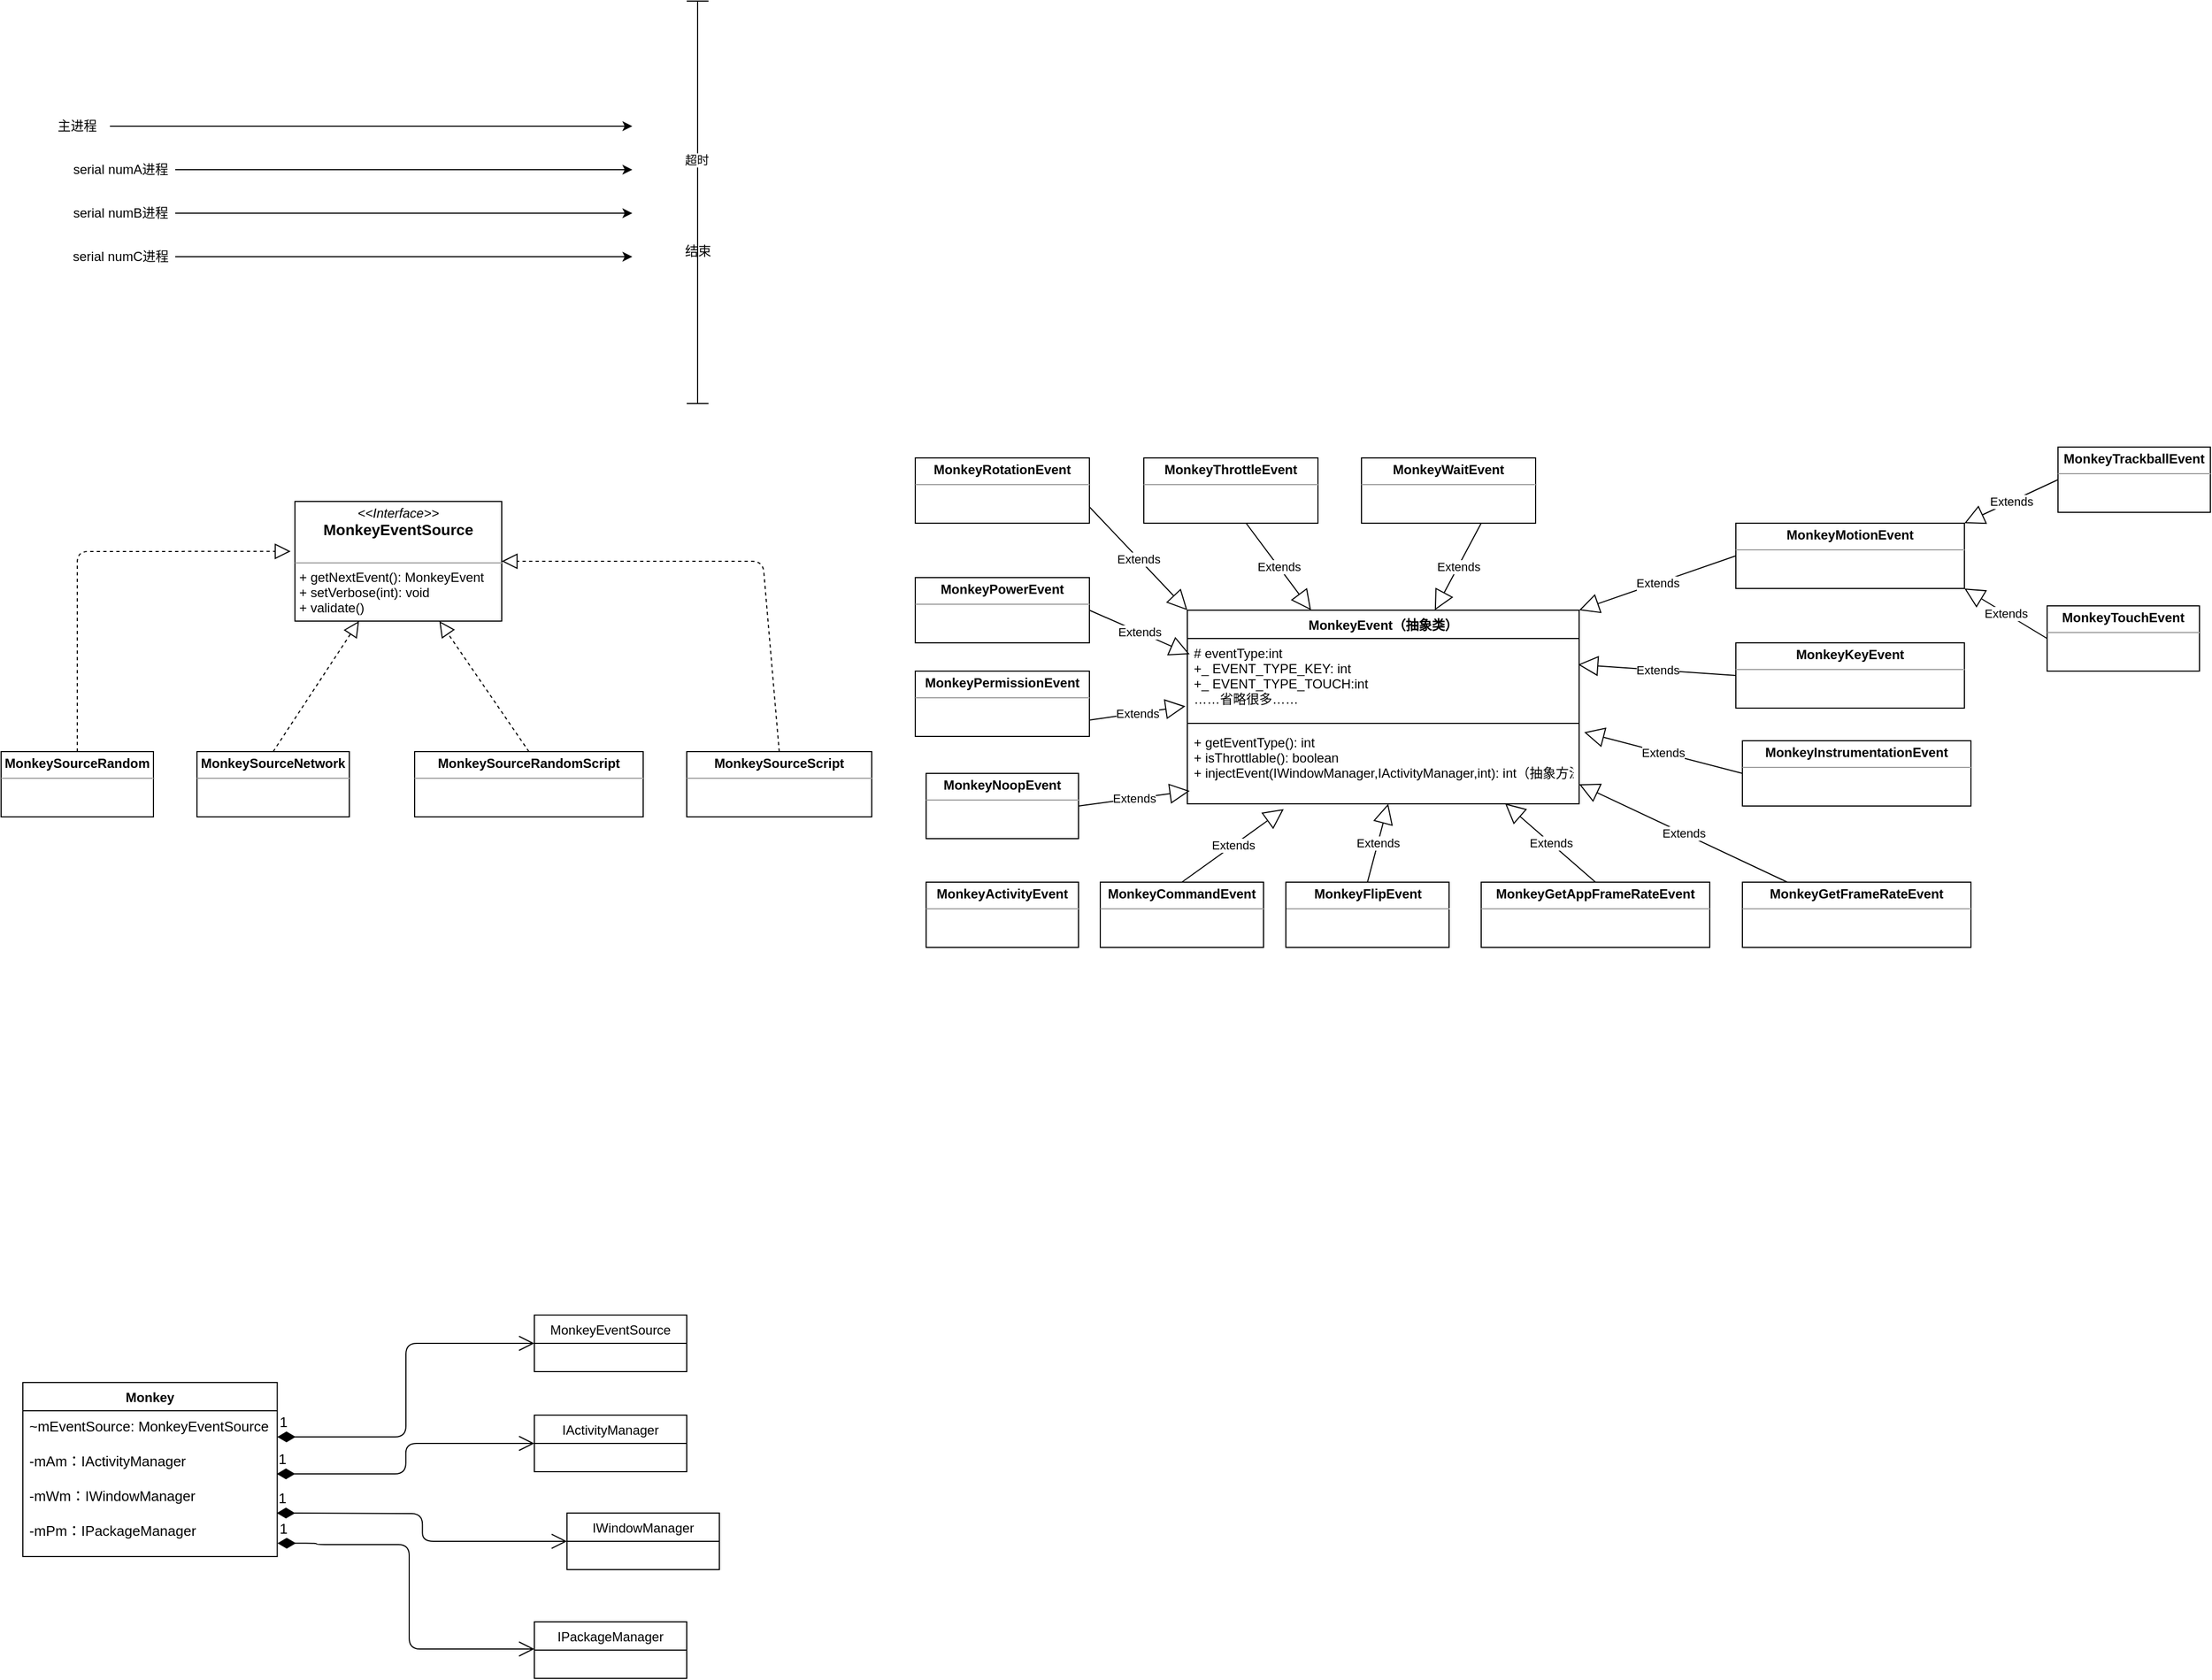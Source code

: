 <mxfile version="16.2.7" type="github">
  <diagram id="9hrWZ2OlY2vGvy5pUk7n" name="Page-1">
    <mxGraphModel dx="1138" dy="2828" grid="1" gridSize="10" guides="1" tooltips="1" connect="1" arrows="1" fold="1" page="1" pageScale="1" pageWidth="827" pageHeight="1169" math="0" shadow="0">
      <root>
        <mxCell id="0" />
        <mxCell id="1" parent="0" />
        <mxCell id="KLcH92BCnN7EI7pnvY39-1" value="Monkey" style="swimlane;fontStyle=1;align=center;verticalAlign=top;childLayout=stackLayout;horizontal=1;startSize=26;horizontalStack=0;resizeParent=1;resizeParentMax=0;resizeLast=0;collapsible=1;marginBottom=0;" parent="1" vertex="1">
          <mxGeometry x="80" y="10" width="233.75" height="160" as="geometry">
            <mxRectangle x="150" y="30" width="80" height="26" as="alternateBounds" />
          </mxGeometry>
        </mxCell>
        <mxCell id="KLcH92BCnN7EI7pnvY39-2" value="~mEventSource: MonkeyEventSource&#xa;&#xa;-mAm：IActivityManager&#xa;&#xa;-mWm：IWindowManager&#xa;&#xa;-mPm：IPackageManager&#xa;" style="text;strokeColor=none;fillColor=none;align=left;verticalAlign=top;spacingLeft=4;spacingRight=4;overflow=hidden;rotatable=0;points=[[0,0.5],[1,0.5]];portConstraint=eastwest;fontSize=13;" parent="KLcH92BCnN7EI7pnvY39-1" vertex="1">
          <mxGeometry y="26" width="233.75" height="134" as="geometry" />
        </mxCell>
        <mxCell id="KLcH92BCnN7EI7pnvY39-5" value="MonkeyEventSource" style="swimlane;fontStyle=0;childLayout=stackLayout;horizontal=1;startSize=26;fillColor=none;horizontalStack=0;resizeParent=1;resizeParentMax=0;resizeLast=0;collapsible=1;marginBottom=0;" parent="1" vertex="1">
          <mxGeometry x="550" y="-52" width="140" height="52" as="geometry">
            <mxRectangle x="471" y="59" width="140" height="26" as="alternateBounds" />
          </mxGeometry>
        </mxCell>
        <mxCell id="KLcH92BCnN7EI7pnvY39-32" value="IActivityManager" style="swimlane;fontStyle=0;childLayout=stackLayout;horizontal=1;startSize=26;fillColor=none;horizontalStack=0;resizeParent=1;resizeParentMax=0;resizeLast=0;collapsible=1;marginBottom=0;" parent="1" vertex="1">
          <mxGeometry x="550" y="40" width="140" height="52" as="geometry">
            <mxRectangle x="471" y="59" width="140" height="26" as="alternateBounds" />
          </mxGeometry>
        </mxCell>
        <mxCell id="KLcH92BCnN7EI7pnvY39-34" value="IWindowManager" style="swimlane;fontStyle=0;childLayout=stackLayout;horizontal=1;startSize=26;fillColor=none;horizontalStack=0;resizeParent=1;resizeParentMax=0;resizeLast=0;collapsible=1;marginBottom=0;" parent="1" vertex="1">
          <mxGeometry x="580" y="130" width="140" height="52" as="geometry">
            <mxRectangle x="471" y="59" width="140" height="26" as="alternateBounds" />
          </mxGeometry>
        </mxCell>
        <mxCell id="KLcH92BCnN7EI7pnvY39-36" value="IPackageManager" style="swimlane;fontStyle=0;childLayout=stackLayout;horizontal=1;startSize=26;fillColor=none;horizontalStack=0;resizeParent=1;resizeParentMax=0;resizeLast=0;collapsible=1;marginBottom=0;" parent="1" vertex="1">
          <mxGeometry x="550" y="230" width="140" height="52" as="geometry">
            <mxRectangle x="471" y="59" width="140" height="26" as="alternateBounds" />
          </mxGeometry>
        </mxCell>
        <mxCell id="KLcH92BCnN7EI7pnvY39-57" value="1" style="endArrow=open;html=1;endSize=12;startArrow=diamondThin;startSize=14;startFill=1;edgeStyle=orthogonalEdgeStyle;align=left;verticalAlign=bottom;fontSize=13;entryX=0;entryY=0.5;entryDx=0;entryDy=0;" parent="1" target="KLcH92BCnN7EI7pnvY39-5" edge="1">
          <mxGeometry x="-1" y="3" relative="1" as="geometry">
            <mxPoint x="313.75" y="60" as="sourcePoint" />
            <mxPoint x="473.75" y="60" as="targetPoint" />
            <Array as="points">
              <mxPoint x="432" y="60" />
              <mxPoint x="432" y="-26" />
            </Array>
          </mxGeometry>
        </mxCell>
        <mxCell id="KLcH92BCnN7EI7pnvY39-58" value="1" style="endArrow=open;html=1;endSize=12;startArrow=diamondThin;startSize=14;startFill=1;edgeStyle=orthogonalEdgeStyle;align=left;verticalAlign=bottom;fontSize=13;exitX=0.998;exitY=0.433;exitDx=0;exitDy=0;exitPerimeter=0;entryX=0;entryY=0.5;entryDx=0;entryDy=0;" parent="1" source="KLcH92BCnN7EI7pnvY39-2" target="KLcH92BCnN7EI7pnvY39-32" edge="1">
          <mxGeometry x="-1" y="3" relative="1" as="geometry">
            <mxPoint x="320" y="90" as="sourcePoint" />
            <mxPoint x="480" y="90" as="targetPoint" />
          </mxGeometry>
        </mxCell>
        <mxCell id="KLcH92BCnN7EI7pnvY39-60" value="1" style="endArrow=open;html=1;endSize=12;startArrow=diamondThin;startSize=14;startFill=1;edgeStyle=orthogonalEdgeStyle;align=left;verticalAlign=bottom;fontSize=13;exitX=0.998;exitY=0.433;exitDx=0;exitDy=0;exitPerimeter=0;entryX=0;entryY=0.5;entryDx=0;entryDy=0;" parent="1" target="KLcH92BCnN7EI7pnvY39-34" edge="1">
          <mxGeometry x="-1" y="3" relative="1" as="geometry">
            <mxPoint x="313.283" y="130.002" as="sourcePoint" />
            <mxPoint x="550" y="101.98" as="targetPoint" />
          </mxGeometry>
        </mxCell>
        <mxCell id="KLcH92BCnN7EI7pnvY39-61" value="1" style="endArrow=open;html=1;endSize=12;startArrow=diamondThin;startSize=14;startFill=1;edgeStyle=orthogonalEdgeStyle;align=left;verticalAlign=bottom;fontSize=13;entryX=0;entryY=0.5;entryDx=0;entryDy=0;exitX=1.001;exitY=0.916;exitDx=0;exitDy=0;exitPerimeter=0;" parent="1" edge="1">
          <mxGeometry x="-1" y="3" relative="1" as="geometry">
            <mxPoint x="313.984" y="157.744" as="sourcePoint" />
            <mxPoint x="550" y="255" as="targetPoint" />
            <Array as="points">
              <mxPoint x="350" y="158" />
              <mxPoint x="350" y="159" />
              <mxPoint x="435" y="159" />
              <mxPoint x="435" y="255" />
            </Array>
          </mxGeometry>
        </mxCell>
        <mxCell id="YMuANcOd0X8EwazFm_TY-2" value="&lt;p style=&quot;margin: 0px ; margin-top: 4px ; text-align: center&quot;&gt;&lt;i&gt;&amp;lt;&amp;lt;Interface&amp;gt;&amp;gt;&lt;/i&gt;&lt;br&gt;&lt;b&gt;&lt;font style=&quot;font-size: 14px&quot;&gt;MonkeyEventSource&lt;/font&gt;&lt;/b&gt;&lt;/p&gt;&lt;p style=&quot;margin: 0px ; margin-left: 4px&quot;&gt;&lt;br&gt;&lt;/p&gt;&lt;hr size=&quot;1&quot;&gt;&lt;p style=&quot;margin: 0px ; margin-left: 4px&quot;&gt;+ getNextEvent(): MonkeyEvent&lt;br&gt;+ setVerbose(int): void&lt;/p&gt;&lt;p style=&quot;margin: 0px ; margin-left: 4px&quot;&gt;+ validate()&lt;/p&gt;" style="verticalAlign=top;align=left;overflow=fill;fontSize=12;fontFamily=Helvetica;html=1;" parent="1" vertex="1">
          <mxGeometry x="330" y="-800" width="190" height="110" as="geometry" />
        </mxCell>
        <mxCell id="YMuANcOd0X8EwazFm_TY-3" value="&lt;p style=&quot;margin: 0px ; margin-top: 4px ; text-align: center&quot;&gt;&lt;b&gt;MonkeySourceRandom&lt;/b&gt;&lt;/p&gt;&lt;hr size=&quot;1&quot;&gt;&lt;div style=&quot;height: 2px&quot;&gt;&lt;/div&gt;" style="verticalAlign=top;align=left;overflow=fill;fontSize=12;fontFamily=Helvetica;html=1;" parent="1" vertex="1">
          <mxGeometry x="60" y="-570" width="140" height="60" as="geometry" />
        </mxCell>
        <mxCell id="YMuANcOd0X8EwazFm_TY-5" value="" style="endArrow=block;dashed=1;endFill=0;endSize=12;html=1;entryX=-0.021;entryY=0.417;entryDx=0;entryDy=0;entryPerimeter=0;exitX=0.5;exitY=0;exitDx=0;exitDy=0;" parent="1" source="YMuANcOd0X8EwazFm_TY-3" target="YMuANcOd0X8EwazFm_TY-2" edge="1">
          <mxGeometry width="160" relative="1" as="geometry">
            <mxPoint x="70" y="-660" as="sourcePoint" />
            <mxPoint x="230" y="-660" as="targetPoint" />
            <Array as="points">
              <mxPoint x="130" y="-754" />
            </Array>
          </mxGeometry>
        </mxCell>
        <mxCell id="YMuANcOd0X8EwazFm_TY-7" value="&lt;p style=&quot;margin: 0px ; margin-top: 4px ; text-align: center&quot;&gt;&lt;b&gt;MonkeySourceNetwork&lt;/b&gt;&lt;/p&gt;&lt;hr size=&quot;1&quot;&gt;&lt;div style=&quot;height: 2px&quot;&gt;&lt;/div&gt;" style="verticalAlign=top;align=left;overflow=fill;fontSize=12;fontFamily=Helvetica;html=1;" parent="1" vertex="1">
          <mxGeometry x="240" y="-570" width="140" height="60" as="geometry" />
        </mxCell>
        <mxCell id="YMuANcOd0X8EwazFm_TY-8" value="" style="endArrow=block;dashed=1;endFill=0;endSize=12;html=1;exitX=0.5;exitY=0;exitDx=0;exitDy=0;" parent="1" source="YMuANcOd0X8EwazFm_TY-7" target="YMuANcOd0X8EwazFm_TY-2" edge="1">
          <mxGeometry width="160" relative="1" as="geometry">
            <mxPoint x="340" y="-620" as="sourcePoint" />
            <mxPoint x="500" y="-620" as="targetPoint" />
          </mxGeometry>
        </mxCell>
        <mxCell id="YMuANcOd0X8EwazFm_TY-9" value="&lt;p style=&quot;margin: 0px ; margin-top: 4px ; text-align: center&quot;&gt;&lt;b&gt;MonkeySourceRandomScript&lt;/b&gt;&lt;/p&gt;&lt;hr size=&quot;1&quot;&gt;&lt;div style=&quot;height: 2px&quot;&gt;&lt;/div&gt;" style="verticalAlign=top;align=left;overflow=fill;fontSize=12;fontFamily=Helvetica;html=1;" parent="1" vertex="1">
          <mxGeometry x="440" y="-570" width="210" height="60" as="geometry" />
        </mxCell>
        <mxCell id="YMuANcOd0X8EwazFm_TY-10" value="" style="endArrow=block;dashed=1;endFill=0;endSize=12;html=1;exitX=0.5;exitY=0;exitDx=0;exitDy=0;" parent="1" source="YMuANcOd0X8EwazFm_TY-9" target="YMuANcOd0X8EwazFm_TY-2" edge="1">
          <mxGeometry width="160" relative="1" as="geometry">
            <mxPoint x="400" y="-570" as="sourcePoint" />
            <mxPoint x="460" y="-670" as="targetPoint" />
          </mxGeometry>
        </mxCell>
        <mxCell id="YMuANcOd0X8EwazFm_TY-14" value="&lt;p style=&quot;margin: 0px ; margin-top: 4px ; text-align: center&quot;&gt;&lt;b&gt;MonkeySourceScript&lt;/b&gt;&lt;/p&gt;&lt;hr size=&quot;1&quot;&gt;&lt;div style=&quot;height: 2px&quot;&gt;&lt;br&gt;&lt;/div&gt;" style="verticalAlign=top;align=left;overflow=fill;fontSize=12;fontFamily=Helvetica;html=1;" parent="1" vertex="1">
          <mxGeometry x="690" y="-570" width="170" height="60" as="geometry" />
        </mxCell>
        <mxCell id="YMuANcOd0X8EwazFm_TY-16" value="" style="endArrow=block;dashed=1;endFill=0;endSize=12;html=1;exitX=0.5;exitY=0;exitDx=0;exitDy=0;entryX=1;entryY=0.5;entryDx=0;entryDy=0;" parent="1" source="YMuANcOd0X8EwazFm_TY-14" target="YMuANcOd0X8EwazFm_TY-2" edge="1">
          <mxGeometry width="160" relative="1" as="geometry">
            <mxPoint x="772.29" y="-584" as="sourcePoint" />
            <mxPoint x="690.004" y="-704" as="targetPoint" />
            <Array as="points">
              <mxPoint x="760" y="-745" />
            </Array>
          </mxGeometry>
        </mxCell>
        <mxCell id="YMuANcOd0X8EwazFm_TY-17" value="MonkeyEvent（抽象类）" style="swimlane;fontStyle=1;align=center;verticalAlign=top;childLayout=stackLayout;horizontal=1;startSize=26;horizontalStack=0;resizeParent=1;resizeParentMax=0;resizeLast=0;collapsible=1;marginBottom=0;" parent="1" vertex="1">
          <mxGeometry x="1150" y="-700" width="360" height="178" as="geometry" />
        </mxCell>
        <mxCell id="YMuANcOd0X8EwazFm_TY-18" value="# eventType:int&#xa;+_ EVENT_TYPE_KEY: int&#xa;+_ EVENT_TYPE_TOUCH:int&#xa;……省略很多……&#xa;&#xa;" style="text;strokeColor=none;fillColor=none;align=left;verticalAlign=top;spacingLeft=4;spacingRight=4;overflow=hidden;rotatable=0;points=[[0,0.5],[1,0.5]];portConstraint=eastwest;" parent="YMuANcOd0X8EwazFm_TY-17" vertex="1">
          <mxGeometry y="26" width="360" height="74" as="geometry" />
        </mxCell>
        <mxCell id="YMuANcOd0X8EwazFm_TY-19" value="" style="line;strokeWidth=1;fillColor=none;align=left;verticalAlign=middle;spacingTop=-1;spacingLeft=3;spacingRight=3;rotatable=0;labelPosition=right;points=[];portConstraint=eastwest;" parent="YMuANcOd0X8EwazFm_TY-17" vertex="1">
          <mxGeometry y="100" width="360" height="8" as="geometry" />
        </mxCell>
        <mxCell id="YMuANcOd0X8EwazFm_TY-20" value="+ getEventType(): int&#xa;+ isThrottlable(): boolean&#xa;+ injectEvent(IWindowManager,IActivityManager,int): int（抽象方法）" style="text;strokeColor=none;fillColor=none;align=left;verticalAlign=top;spacingLeft=4;spacingRight=4;overflow=hidden;rotatable=0;points=[[0,0.5],[1,0.5]];portConstraint=eastwest;" parent="YMuANcOd0X8EwazFm_TY-17" vertex="1">
          <mxGeometry y="108" width="360" height="70" as="geometry" />
        </mxCell>
        <mxCell id="YMuANcOd0X8EwazFm_TY-21" value="&lt;p style=&quot;margin: 0px ; margin-top: 4px ; text-align: center&quot;&gt;&lt;b&gt;MonkeyActivityEvent&lt;/b&gt;&lt;/p&gt;&lt;hr size=&quot;1&quot;&gt;&lt;div style=&quot;height: 2px&quot;&gt;&lt;/div&gt;" style="verticalAlign=top;align=left;overflow=fill;fontSize=12;fontFamily=Helvetica;html=1;" parent="1" vertex="1">
          <mxGeometry x="910" y="-450" width="140" height="60" as="geometry" />
        </mxCell>
        <mxCell id="YMuANcOd0X8EwazFm_TY-23" value="&lt;p style=&quot;margin: 0px ; margin-top: 4px ; text-align: center&quot;&gt;&lt;b&gt;MonkeyCommandEvent&lt;/b&gt;&lt;/p&gt;&lt;hr size=&quot;1&quot;&gt;&lt;div style=&quot;height: 2px&quot;&gt;&lt;/div&gt;" style="verticalAlign=top;align=left;overflow=fill;fontSize=12;fontFamily=Helvetica;html=1;" parent="1" vertex="1">
          <mxGeometry x="1070" y="-450" width="150" height="60" as="geometry" />
        </mxCell>
        <mxCell id="YMuANcOd0X8EwazFm_TY-24" value="&lt;p style=&quot;margin: 0px ; margin-top: 4px ; text-align: center&quot;&gt;&lt;b&gt;MonkeyFlipEvent&lt;/b&gt;&lt;/p&gt;&lt;hr size=&quot;1&quot;&gt;&lt;div style=&quot;height: 2px&quot;&gt;&lt;/div&gt;" style="verticalAlign=top;align=left;overflow=fill;fontSize=12;fontFamily=Helvetica;html=1;" parent="1" vertex="1">
          <mxGeometry x="1240.5" y="-450" width="150" height="60" as="geometry" />
        </mxCell>
        <mxCell id="YMuANcOd0X8EwazFm_TY-25" value="&lt;p style=&quot;margin: 0px ; margin-top: 4px ; text-align: center&quot;&gt;&lt;b&gt;MonkeyGetAppFrameRateEvent&lt;/b&gt;&lt;/p&gt;&lt;hr size=&quot;1&quot;&gt;&lt;div style=&quot;height: 2px&quot;&gt;&lt;/div&gt;" style="verticalAlign=top;align=left;overflow=fill;fontSize=12;fontFamily=Helvetica;html=1;" parent="1" vertex="1">
          <mxGeometry x="1420" y="-450" width="210" height="60" as="geometry" />
        </mxCell>
        <mxCell id="YMuANcOd0X8EwazFm_TY-26" value="&lt;p style=&quot;margin: 0px ; margin-top: 4px ; text-align: center&quot;&gt;&lt;b&gt;MonkeyGetFrameRateEvent&lt;/b&gt;&lt;/p&gt;&lt;hr size=&quot;1&quot;&gt;&lt;div style=&quot;height: 2px&quot;&gt;&lt;/div&gt;" style="verticalAlign=top;align=left;overflow=fill;fontSize=12;fontFamily=Helvetica;html=1;" parent="1" vertex="1">
          <mxGeometry x="1660" y="-450" width="210" height="60" as="geometry" />
        </mxCell>
        <mxCell id="YMuANcOd0X8EwazFm_TY-27" value="&lt;p style=&quot;margin: 0px ; margin-top: 4px ; text-align: center&quot;&gt;&lt;b&gt;MonkeyInstrumentationEvent&lt;/b&gt;&lt;/p&gt;&lt;hr size=&quot;1&quot;&gt;&lt;div style=&quot;height: 2px&quot;&gt;&lt;/div&gt;" style="verticalAlign=top;align=left;overflow=fill;fontSize=12;fontFamily=Helvetica;html=1;" parent="1" vertex="1">
          <mxGeometry x="1660" y="-580" width="210" height="60" as="geometry" />
        </mxCell>
        <mxCell id="YMuANcOd0X8EwazFm_TY-28" value="&lt;p style=&quot;margin: 0px ; margin-top: 4px ; text-align: center&quot;&gt;&lt;b&gt;MonkeyKeyEvent&lt;/b&gt;&lt;/p&gt;&lt;hr size=&quot;1&quot;&gt;&lt;div style=&quot;height: 2px&quot;&gt;&lt;/div&gt;" style="verticalAlign=top;align=left;overflow=fill;fontSize=12;fontFamily=Helvetica;html=1;" parent="1" vertex="1">
          <mxGeometry x="1654" y="-670" width="210" height="60" as="geometry" />
        </mxCell>
        <mxCell id="YMuANcOd0X8EwazFm_TY-29" value="&lt;p style=&quot;margin: 0px ; margin-top: 4px ; text-align: center&quot;&gt;&lt;b&gt;MonkeyMotionEvent&lt;/b&gt;&lt;/p&gt;&lt;hr size=&quot;1&quot;&gt;&lt;div style=&quot;height: 2px&quot;&gt;&lt;/div&gt;" style="verticalAlign=top;align=left;overflow=fill;fontSize=12;fontFamily=Helvetica;html=1;" parent="1" vertex="1">
          <mxGeometry x="1654" y="-780" width="210" height="60" as="geometry" />
        </mxCell>
        <mxCell id="YMuANcOd0X8EwazFm_TY-30" value="&lt;p style=&quot;margin: 0px ; margin-top: 4px ; text-align: center&quot;&gt;&lt;b&gt;MonkeyNoopEvent&lt;/b&gt;&lt;/p&gt;&lt;hr size=&quot;1&quot;&gt;&lt;div style=&quot;height: 2px&quot;&gt;&lt;/div&gt;" style="verticalAlign=top;align=left;overflow=fill;fontSize=12;fontFamily=Helvetica;html=1;" parent="1" vertex="1">
          <mxGeometry x="910" y="-550" width="140" height="60" as="geometry" />
        </mxCell>
        <mxCell id="YMuANcOd0X8EwazFm_TY-31" value="&lt;p style=&quot;margin: 0px ; margin-top: 4px ; text-align: center&quot;&gt;&lt;b&gt;MonkeyPermissionEvent&lt;/b&gt;&lt;/p&gt;&lt;hr size=&quot;1&quot;&gt;&lt;div style=&quot;height: 2px&quot;&gt;&lt;/div&gt;" style="verticalAlign=top;align=left;overflow=fill;fontSize=12;fontFamily=Helvetica;html=1;" parent="1" vertex="1">
          <mxGeometry x="900" y="-644" width="160" height="60" as="geometry" />
        </mxCell>
        <mxCell id="YMuANcOd0X8EwazFm_TY-32" value="&lt;p style=&quot;margin: 0px ; margin-top: 4px ; text-align: center&quot;&gt;&lt;b&gt;MonkeyPowerEvent&lt;/b&gt;&lt;/p&gt;&lt;hr size=&quot;1&quot;&gt;&lt;div style=&quot;height: 2px&quot;&gt;&lt;/div&gt;" style="verticalAlign=top;align=left;overflow=fill;fontSize=12;fontFamily=Helvetica;html=1;" parent="1" vertex="1">
          <mxGeometry x="900" y="-730" width="160" height="60" as="geometry" />
        </mxCell>
        <mxCell id="YMuANcOd0X8EwazFm_TY-34" value="&lt;p style=&quot;margin: 0px ; margin-top: 4px ; text-align: center&quot;&gt;&lt;b&gt;MonkeyRotationEvent&lt;/b&gt;&lt;/p&gt;&lt;hr size=&quot;1&quot;&gt;&lt;div style=&quot;height: 2px&quot;&gt;&lt;/div&gt;" style="verticalAlign=top;align=left;overflow=fill;fontSize=12;fontFamily=Helvetica;html=1;" parent="1" vertex="1">
          <mxGeometry x="900" y="-840" width="160" height="60" as="geometry" />
        </mxCell>
        <mxCell id="YMuANcOd0X8EwazFm_TY-35" value="&lt;p style=&quot;margin: 0px ; margin-top: 4px ; text-align: center&quot;&gt;&lt;b&gt;MonkeyThrottleEvent&lt;/b&gt;&lt;/p&gt;&lt;hr size=&quot;1&quot;&gt;&lt;div style=&quot;height: 2px&quot;&gt;&lt;/div&gt;" style="verticalAlign=top;align=left;overflow=fill;fontSize=12;fontFamily=Helvetica;html=1;" parent="1" vertex="1">
          <mxGeometry x="1110" y="-840" width="160" height="60" as="geometry" />
        </mxCell>
        <mxCell id="YMuANcOd0X8EwazFm_TY-36" value="&lt;p style=&quot;margin: 0px ; margin-top: 4px ; text-align: center&quot;&gt;&lt;b&gt;MonkeyTouchEvent&lt;/b&gt;&lt;/p&gt;&lt;hr size=&quot;1&quot;&gt;&lt;div style=&quot;height: 2px&quot;&gt;&lt;/div&gt;" style="verticalAlign=top;align=left;overflow=fill;fontSize=12;fontFamily=Helvetica;html=1;" parent="1" vertex="1">
          <mxGeometry x="1940" y="-704" width="140" height="60" as="geometry" />
        </mxCell>
        <mxCell id="YMuANcOd0X8EwazFm_TY-37" value="&lt;p style=&quot;margin: 0px ; margin-top: 4px ; text-align: center&quot;&gt;&lt;b&gt;MonkeyTrackballEvent&lt;/b&gt;&lt;/p&gt;&lt;hr size=&quot;1&quot;&gt;&lt;div style=&quot;height: 2px&quot;&gt;&lt;/div&gt;" style="verticalAlign=top;align=left;overflow=fill;fontSize=12;fontFamily=Helvetica;html=1;" parent="1" vertex="1">
          <mxGeometry x="1950" y="-850" width="140" height="60" as="geometry" />
        </mxCell>
        <mxCell id="YMuANcOd0X8EwazFm_TY-38" value="&lt;p style=&quot;margin: 0px ; margin-top: 4px ; text-align: center&quot;&gt;&lt;b&gt;MonkeyWaitEvent&lt;/b&gt;&lt;/p&gt;&lt;hr size=&quot;1&quot;&gt;&lt;div style=&quot;height: 2px&quot;&gt;&lt;/div&gt;" style="verticalAlign=top;align=left;overflow=fill;fontSize=12;fontFamily=Helvetica;html=1;" parent="1" vertex="1">
          <mxGeometry x="1310" y="-840" width="160" height="60" as="geometry" />
        </mxCell>
        <mxCell id="YMuANcOd0X8EwazFm_TY-40" value="Extends" style="endArrow=block;endSize=16;endFill=0;html=1;entryX=0.246;entryY=1.069;entryDx=0;entryDy=0;entryPerimeter=0;exitX=0.5;exitY=0;exitDx=0;exitDy=0;" parent="1" source="YMuANcOd0X8EwazFm_TY-23" target="YMuANcOd0X8EwazFm_TY-20" edge="1">
          <mxGeometry width="160" relative="1" as="geometry">
            <mxPoint x="1090" y="-480" as="sourcePoint" />
            <mxPoint x="1250" y="-480" as="targetPoint" />
          </mxGeometry>
        </mxCell>
        <mxCell id="YMuANcOd0X8EwazFm_TY-42" value="Extends" style="endArrow=block;endSize=16;endFill=0;html=1;entryX=0.246;entryY=1.069;entryDx=0;entryDy=0;entryPerimeter=0;exitX=0.5;exitY=0;exitDx=0;exitDy=0;" parent="1" source="YMuANcOd0X8EwazFm_TY-24" edge="1">
          <mxGeometry width="160" relative="1" as="geometry">
            <mxPoint x="1241" y="-454.83" as="sourcePoint" />
            <mxPoint x="1334.56" y="-522.0" as="targetPoint" />
          </mxGeometry>
        </mxCell>
        <mxCell id="YMuANcOd0X8EwazFm_TY-43" value="Extends" style="endArrow=block;endSize=16;endFill=0;html=1;exitX=0.5;exitY=0;exitDx=0;exitDy=0;entryX=0.811;entryY=0.995;entryDx=0;entryDy=0;entryPerimeter=0;" parent="1" source="YMuANcOd0X8EwazFm_TY-25" target="YMuANcOd0X8EwazFm_TY-20" edge="1">
          <mxGeometry width="160" relative="1" as="geometry">
            <mxPoint x="1400" y="-454.83" as="sourcePoint" />
            <mxPoint x="1470" y="-500" as="targetPoint" />
          </mxGeometry>
        </mxCell>
        <mxCell id="YMuANcOd0X8EwazFm_TY-44" style="edgeStyle=orthogonalEdgeStyle;rounded=0;orthogonalLoop=1;jettySize=auto;html=1;exitX=0.5;exitY=1;exitDx=0;exitDy=0;" parent="1" source="YMuANcOd0X8EwazFm_TY-28" target="YMuANcOd0X8EwazFm_TY-28" edge="1">
          <mxGeometry relative="1" as="geometry" />
        </mxCell>
        <mxCell id="YMuANcOd0X8EwazFm_TY-45" value="Extends" style="endArrow=block;endSize=16;endFill=0;html=1;entryX=0.811;entryY=0.995;entryDx=0;entryDy=0;entryPerimeter=0;" parent="1" source="YMuANcOd0X8EwazFm_TY-26" edge="1">
          <mxGeometry width="160" relative="1" as="geometry">
            <mxPoint x="1593.04" y="-467.65" as="sourcePoint" />
            <mxPoint x="1510.0" y="-540.0" as="targetPoint" />
          </mxGeometry>
        </mxCell>
        <mxCell id="YMuANcOd0X8EwazFm_TY-46" value="Extends" style="endArrow=block;endSize=16;endFill=0;html=1;exitX=0;exitY=0.5;exitDx=0;exitDy=0;entryX=1.013;entryY=0.06;entryDx=0;entryDy=0;entryPerimeter=0;" parent="1" source="YMuANcOd0X8EwazFm_TY-27" target="YMuANcOd0X8EwazFm_TY-20" edge="1">
          <mxGeometry width="160" relative="1" as="geometry">
            <mxPoint x="1583.04" y="-527.65" as="sourcePoint" />
            <mxPoint x="1530" y="-590" as="targetPoint" />
          </mxGeometry>
        </mxCell>
        <mxCell id="YMuANcOd0X8EwazFm_TY-47" value="Extends" style="endArrow=block;endSize=16;endFill=0;html=1;exitX=0;exitY=0.5;exitDx=0;exitDy=0;entryX=1.013;entryY=0.06;entryDx=0;entryDy=0;entryPerimeter=0;" parent="1" source="YMuANcOd0X8EwazFm_TY-28" edge="1">
          <mxGeometry width="160" relative="1" as="geometry">
            <mxPoint x="1654.32" y="-612.2" as="sourcePoint" />
            <mxPoint x="1509.0" y="-650" as="targetPoint" />
          </mxGeometry>
        </mxCell>
        <mxCell id="YMuANcOd0X8EwazFm_TY-48" value="Extends" style="endArrow=block;endSize=16;endFill=0;html=1;exitX=0;exitY=0.5;exitDx=0;exitDy=0;entryX=1;entryY=0;entryDx=0;entryDy=0;" parent="1" source="YMuANcOd0X8EwazFm_TY-29" target="YMuANcOd0X8EwazFm_TY-17" edge="1">
          <mxGeometry width="160" relative="1" as="geometry">
            <mxPoint x="1630" y="-672.2" as="sourcePoint" />
            <mxPoint x="1484.68" y="-710" as="targetPoint" />
          </mxGeometry>
        </mxCell>
        <mxCell id="YMuANcOd0X8EwazFm_TY-49" value="Extends" style="endArrow=block;endSize=16;endFill=0;html=1;exitX=0;exitY=0.5;exitDx=0;exitDy=0;" parent="1" target="YMuANcOd0X8EwazFm_TY-17" edge="1">
          <mxGeometry width="160" relative="1" as="geometry">
            <mxPoint x="1420" y="-780" as="sourcePoint" />
            <mxPoint x="1276" y="-730" as="targetPoint" />
          </mxGeometry>
        </mxCell>
        <mxCell id="YMuANcOd0X8EwazFm_TY-50" value="Extends" style="endArrow=block;endSize=16;endFill=0;html=1;exitX=0;exitY=0.5;exitDx=0;exitDy=0;" parent="1" target="YMuANcOd0X8EwazFm_TY-17" edge="1">
          <mxGeometry width="160" relative="1" as="geometry">
            <mxPoint x="1204" y="-780" as="sourcePoint" />
            <mxPoint x="1060" y="-730" as="targetPoint" />
          </mxGeometry>
        </mxCell>
        <mxCell id="YMuANcOd0X8EwazFm_TY-51" value="Extends" style="endArrow=block;endSize=16;endFill=0;html=1;exitX=1;exitY=0.75;exitDx=0;exitDy=0;entryX=0;entryY=0;entryDx=0;entryDy=0;" parent="1" source="YMuANcOd0X8EwazFm_TY-34" target="YMuANcOd0X8EwazFm_TY-17" edge="1">
          <mxGeometry width="160" relative="1" as="geometry">
            <mxPoint x="1174" y="-760" as="sourcePoint" />
            <mxPoint x="1030" y="-710" as="targetPoint" />
          </mxGeometry>
        </mxCell>
        <mxCell id="YMuANcOd0X8EwazFm_TY-54" value="Extends" style="endArrow=block;endSize=16;endFill=0;html=1;entryX=0.006;entryY=0.196;entryDx=0;entryDy=0;entryPerimeter=0;exitX=1;exitY=0.5;exitDx=0;exitDy=0;" parent="1" source="YMuANcOd0X8EwazFm_TY-32" target="YMuANcOd0X8EwazFm_TY-18" edge="1">
          <mxGeometry width="160" relative="1" as="geometry">
            <mxPoint x="1130.94" y="-598" as="sourcePoint" />
            <mxPoint x="1150" y="-670" as="targetPoint" />
          </mxGeometry>
        </mxCell>
        <mxCell id="YMuANcOd0X8EwazFm_TY-55" value="Extends" style="endArrow=block;endSize=16;endFill=0;html=1;entryX=-0.005;entryY=0.842;entryDx=0;entryDy=0;entryPerimeter=0;exitX=1;exitY=0.75;exitDx=0;exitDy=0;" parent="1" source="YMuANcOd0X8EwazFm_TY-31" target="YMuANcOd0X8EwazFm_TY-18" edge="1">
          <mxGeometry width="160" relative="1" as="geometry">
            <mxPoint x="1090.94" y="-570" as="sourcePoint" />
            <mxPoint x="1110" y="-642" as="targetPoint" />
          </mxGeometry>
        </mxCell>
        <mxCell id="YMuANcOd0X8EwazFm_TY-56" value="Extends" style="endArrow=block;endSize=16;endFill=0;html=1;entryX=0.006;entryY=0.831;entryDx=0;entryDy=0;entryPerimeter=0;exitX=1;exitY=0.5;exitDx=0;exitDy=0;" parent="1" source="YMuANcOd0X8EwazFm_TY-30" target="YMuANcOd0X8EwazFm_TY-20" edge="1">
          <mxGeometry width="160" relative="1" as="geometry">
            <mxPoint x="1345.5" y="-420" as="sourcePoint" />
            <mxPoint x="1364.56" y="-492" as="targetPoint" />
          </mxGeometry>
        </mxCell>
        <mxCell id="YMuANcOd0X8EwazFm_TY-57" value="Extends" style="endArrow=block;endSize=16;endFill=0;html=1;entryX=1;entryY=0;entryDx=0;entryDy=0;exitX=0;exitY=0.5;exitDx=0;exitDy=0;" parent="1" source="YMuANcOd0X8EwazFm_TY-37" target="YMuANcOd0X8EwazFm_TY-29" edge="1">
          <mxGeometry width="160" relative="1" as="geometry">
            <mxPoint x="1930" y="-780" as="sourcePoint" />
            <mxPoint x="1830" y="-750" as="targetPoint" />
          </mxGeometry>
        </mxCell>
        <mxCell id="YMuANcOd0X8EwazFm_TY-58" value="Extends" style="endArrow=block;endSize=16;endFill=0;html=1;exitX=0;exitY=0.5;exitDx=0;exitDy=0;entryX=1;entryY=1;entryDx=0;entryDy=0;" parent="1" source="YMuANcOd0X8EwazFm_TY-36" target="YMuANcOd0X8EwazFm_TY-29" edge="1">
          <mxGeometry width="160" relative="1" as="geometry">
            <mxPoint x="1920" y="-680" as="sourcePoint" />
            <mxPoint x="1874" y="-680" as="targetPoint" />
          </mxGeometry>
        </mxCell>
        <mxCell id="mL7EsbwISZ4XczfFloAX-2" style="edgeStyle=orthogonalEdgeStyle;rounded=0;orthogonalLoop=1;jettySize=auto;html=1;" edge="1" parent="1" source="mL7EsbwISZ4XczfFloAX-1">
          <mxGeometry relative="1" as="geometry">
            <mxPoint x="640" y="-1145" as="targetPoint" />
          </mxGeometry>
        </mxCell>
        <mxCell id="mL7EsbwISZ4XczfFloAX-1" value="主进程" style="text;html=1;strokeColor=none;fillColor=none;align=center;verticalAlign=middle;whiteSpace=wrap;rounded=0;" vertex="1" parent="1">
          <mxGeometry x="100" y="-1160" width="60" height="30" as="geometry" />
        </mxCell>
        <mxCell id="mL7EsbwISZ4XczfFloAX-4" value="" style="shape=crossbar;whiteSpace=wrap;html=1;rounded=1;direction=south;" vertex="1" parent="1">
          <mxGeometry x="690" y="-1260" width="20" height="370" as="geometry" />
        </mxCell>
        <mxCell id="mL7EsbwISZ4XczfFloAX-5" value="结束" style="text;html=1;align=center;verticalAlign=middle;resizable=0;points=[];autosize=1;strokeColor=none;fillColor=none;" vertex="1" parent="1">
          <mxGeometry x="680" y="-1040" width="40" height="20" as="geometry" />
        </mxCell>
        <mxCell id="mL7EsbwISZ4XczfFloAX-8" style="edgeStyle=orthogonalEdgeStyle;rounded=0;orthogonalLoop=1;jettySize=auto;html=1;" edge="1" parent="1" source="mL7EsbwISZ4XczfFloAX-6">
          <mxGeometry relative="1" as="geometry">
            <mxPoint x="640" y="-1105" as="targetPoint" />
            <Array as="points">
              <mxPoint x="310" y="-1105" />
              <mxPoint x="310" y="-1105" />
            </Array>
          </mxGeometry>
        </mxCell>
        <mxCell id="mL7EsbwISZ4XczfFloAX-10" value="超时" style="edgeLabel;html=1;align=center;verticalAlign=middle;resizable=0;points=[];" vertex="1" connectable="0" parent="mL7EsbwISZ4XczfFloAX-8">
          <mxGeometry x="0.318" y="-1" relative="1" as="geometry">
            <mxPoint x="202" y="-10" as="offset" />
          </mxGeometry>
        </mxCell>
        <mxCell id="mL7EsbwISZ4XczfFloAX-6" value="serial numA进程" style="text;html=1;strokeColor=none;fillColor=none;align=center;verticalAlign=middle;whiteSpace=wrap;rounded=0;" vertex="1" parent="1">
          <mxGeometry x="120" y="-1120" width="100" height="30" as="geometry" />
        </mxCell>
        <mxCell id="mL7EsbwISZ4XczfFloAX-11" style="edgeStyle=orthogonalEdgeStyle;rounded=0;orthogonalLoop=1;jettySize=auto;html=1;" edge="1" parent="1" source="mL7EsbwISZ4XczfFloAX-13">
          <mxGeometry relative="1" as="geometry">
            <mxPoint x="640" y="-1065" as="targetPoint" />
            <Array as="points">
              <mxPoint x="310" y="-1065" />
              <mxPoint x="310" y="-1065" />
            </Array>
          </mxGeometry>
        </mxCell>
        <mxCell id="mL7EsbwISZ4XczfFloAX-13" value="serial numB进程" style="text;html=1;strokeColor=none;fillColor=none;align=center;verticalAlign=middle;whiteSpace=wrap;rounded=0;" vertex="1" parent="1">
          <mxGeometry x="120" y="-1080" width="100" height="30" as="geometry" />
        </mxCell>
        <mxCell id="mL7EsbwISZ4XczfFloAX-14" style="edgeStyle=orthogonalEdgeStyle;rounded=0;orthogonalLoop=1;jettySize=auto;html=1;" edge="1" parent="1" source="mL7EsbwISZ4XczfFloAX-15">
          <mxGeometry relative="1" as="geometry">
            <mxPoint x="640" y="-1025" as="targetPoint" />
            <Array as="points">
              <mxPoint x="310" y="-1025" />
              <mxPoint x="310" y="-1025" />
            </Array>
          </mxGeometry>
        </mxCell>
        <mxCell id="mL7EsbwISZ4XczfFloAX-15" value="serial numC进程" style="text;html=1;strokeColor=none;fillColor=none;align=center;verticalAlign=middle;whiteSpace=wrap;rounded=0;" vertex="1" parent="1">
          <mxGeometry x="120" y="-1040" width="100" height="30" as="geometry" />
        </mxCell>
      </root>
    </mxGraphModel>
  </diagram>
</mxfile>
